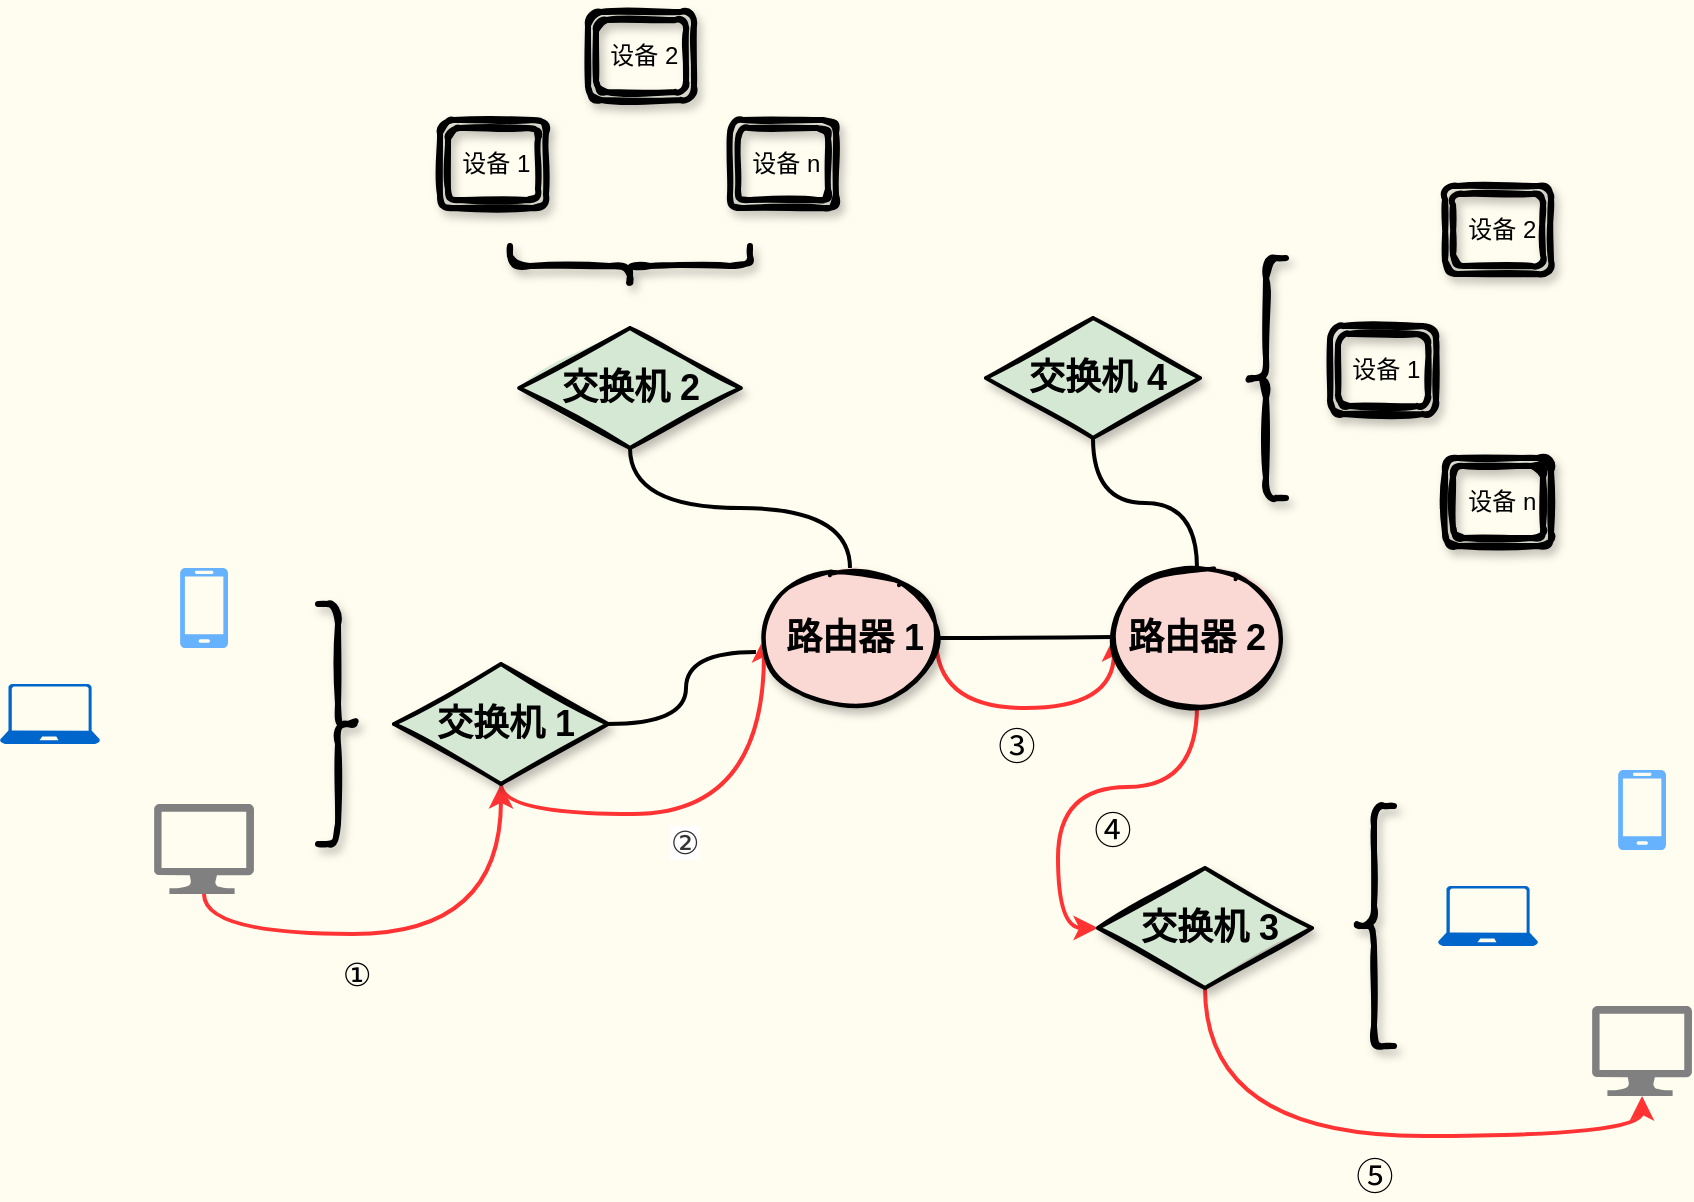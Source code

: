 <mxfile version="14.4.3" type="github">
  <diagram id="l8hXMBHkgcEJcSW0mbfh" name="Page-1">
    <mxGraphModel dx="1426" dy="800" grid="0" gridSize="10" guides="1" tooltips="1" connect="1" arrows="1" fold="1" page="1" pageScale="1" pageWidth="1169" pageHeight="827" background="#FFFDF0" math="0" shadow="0">
      <root>
        <mxCell id="0" />
        <mxCell id="1" parent="0" />
        <mxCell id="4Cnt78TRsHW3hThkRCCR-1" value="" style="pointerEvents=1;shadow=0;dashed=0;html=1;strokeColor=none;labelPosition=center;verticalLabelPosition=bottom;verticalAlign=top;align=center;fillColor=#66B2FF;shape=mxgraph.azure.mobile" parent="1" vertex="1">
          <mxGeometry x="223" y="339" width="24" height="40" as="geometry" />
        </mxCell>
        <mxCell id="4Cnt78TRsHW3hThkRCCR-56" style="edgeStyle=orthogonalEdgeStyle;curved=1;rounded=1;jumpStyle=arc;orthogonalLoop=1;jettySize=auto;html=1;exitX=0.5;exitY=1;exitDx=0;exitDy=0;exitPerimeter=0;entryX=0.5;entryY=1;entryDx=0;entryDy=0;endArrow=classic;endFill=1;strokeWidth=2;strokeColor=#FF3333;" parent="1" source="4Cnt78TRsHW3hThkRCCR-2" target="4Cnt78TRsHW3hThkRCCR-12" edge="1">
          <mxGeometry relative="1" as="geometry" />
        </mxCell>
        <mxCell id="4Cnt78TRsHW3hThkRCCR-2" value="" style="aspect=fixed;pointerEvents=1;shadow=0;dashed=0;html=1;strokeColor=none;labelPosition=center;verticalLabelPosition=bottom;verticalAlign=top;align=center;fillColor=#808080;shape=mxgraph.azure.computer" parent="1" vertex="1">
          <mxGeometry x="210" y="457" width="50" height="45" as="geometry" />
        </mxCell>
        <mxCell id="4Cnt78TRsHW3hThkRCCR-4" value="" style="aspect=fixed;pointerEvents=1;shadow=0;dashed=0;html=1;strokeColor=none;labelPosition=center;verticalLabelPosition=bottom;verticalAlign=top;align=center;fillColor=#0066CC;shape=mxgraph.azure.laptop" parent="1" vertex="1">
          <mxGeometry x="133" y="397" width="50" height="30" as="geometry" />
        </mxCell>
        <mxCell id="4Cnt78TRsHW3hThkRCCR-9" style="edgeStyle=orthogonalEdgeStyle;rounded=0;orthogonalLoop=1;jettySize=auto;html=1;exitX=0.5;exitY=1;exitDx=0;exitDy=0;exitPerimeter=0;" parent="1" source="4Cnt78TRsHW3hThkRCCR-4" target="4Cnt78TRsHW3hThkRCCR-4" edge="1">
          <mxGeometry relative="1" as="geometry" />
        </mxCell>
        <mxCell id="4Cnt78TRsHW3hThkRCCR-64" style="edgeStyle=orthogonalEdgeStyle;curved=1;rounded=1;jumpStyle=arc;orthogonalLoop=1;jettySize=auto;html=1;exitX=0.5;exitY=1;exitDx=0;exitDy=0;entryX=0;entryY=0.5;entryDx=0;entryDy=0;endArrow=classic;endFill=1;strokeWidth=2;fontSize=16;strokeColor=#FF3333;" parent="1" source="4Cnt78TRsHW3hThkRCCR-12" target="4Cnt78TRsHW3hThkRCCR-22" edge="1">
          <mxGeometry relative="1" as="geometry">
            <Array as="points">
              <mxPoint x="515" y="462" />
            </Array>
          </mxGeometry>
        </mxCell>
        <mxCell id="4Cnt78TRsHW3hThkRCCR-98" style="edgeStyle=orthogonalEdgeStyle;curved=1;rounded=1;jumpStyle=arc;orthogonalLoop=1;jettySize=auto;html=1;exitX=1;exitY=0.5;exitDx=0;exitDy=0;entryX=-0.047;entryY=0.6;entryDx=0;entryDy=0;entryPerimeter=0;endArrow=none;endFill=0;strokeWidth=2;fontSize=16;" parent="1" source="4Cnt78TRsHW3hThkRCCR-12" target="4Cnt78TRsHW3hThkRCCR-22" edge="1">
          <mxGeometry relative="1" as="geometry" />
        </mxCell>
        <mxCell id="4Cnt78TRsHW3hThkRCCR-12" value="&lt;b&gt;&lt;font style=&quot;font-size: 18px&quot;&gt;&amp;nbsp;交换机 1&lt;/font&gt;&lt;/b&gt;" style="rhombus;whiteSpace=wrap;html=1;strokeWidth=2;fillWeight=-1;hachureGap=8;fillStyle=solid;sketch=1;shadow=1;glass=0;fillColor=#d5e8d4;" parent="1" vertex="1">
          <mxGeometry x="330" y="387" width="107" height="60" as="geometry" />
        </mxCell>
        <mxCell id="4Cnt78TRsHW3hThkRCCR-15" value="" style="shape=curlyBracket;whiteSpace=wrap;html=1;rounded=1;shadow=1;glass=0;sketch=1;strokeWidth=3;fillColor=#B9E0A5;direction=west;size=0.5;" parent="1" vertex="1">
          <mxGeometry x="292" y="357" width="20" height="120" as="geometry" />
        </mxCell>
        <mxCell id="4Cnt78TRsHW3hThkRCCR-28" value="" style="edgeStyle=orthogonalEdgeStyle;rounded=1;jumpStyle=arc;orthogonalLoop=1;jettySize=auto;html=1;strokeWidth=2;curved=1;endArrow=none;endFill=0;" parent="1" source="4Cnt78TRsHW3hThkRCCR-22" target="4Cnt78TRsHW3hThkRCCR-27" edge="1">
          <mxGeometry relative="1" as="geometry" />
        </mxCell>
        <mxCell id="4Cnt78TRsHW3hThkRCCR-36" style="edgeStyle=orthogonalEdgeStyle;curved=1;rounded=1;jumpStyle=arc;orthogonalLoop=1;jettySize=auto;html=1;exitX=0.5;exitY=0;exitDx=0;exitDy=0;entryX=0.5;entryY=1;entryDx=0;entryDy=0;endArrow=none;endFill=0;strokeWidth=2;" parent="1" source="4Cnt78TRsHW3hThkRCCR-22" target="4Cnt78TRsHW3hThkRCCR-29" edge="1">
          <mxGeometry relative="1" as="geometry" />
        </mxCell>
        <mxCell id="4Cnt78TRsHW3hThkRCCR-99" style="edgeStyle=orthogonalEdgeStyle;curved=1;rounded=1;jumpStyle=arc;orthogonalLoop=1;jettySize=auto;html=1;exitX=1;exitY=0.5;exitDx=0;exitDy=0;endArrow=classic;endFill=1;strokeWidth=2;fontSize=16;strokeColor=#FF3333;" parent="1" source="4Cnt78TRsHW3hThkRCCR-22" target="4Cnt78TRsHW3hThkRCCR-27" edge="1">
          <mxGeometry relative="1" as="geometry">
            <Array as="points">
              <mxPoint x="601" y="409" />
              <mxPoint x="690" y="409" />
            </Array>
          </mxGeometry>
        </mxCell>
        <mxCell id="4Cnt78TRsHW3hThkRCCR-22" value="&lt;b&gt;&lt;font style=&quot;font-size: 18px&quot;&gt;&amp;nbsp;路由器 1&lt;/font&gt;&lt;/b&gt;" style="ellipse;whiteSpace=wrap;html=1;strokeWidth=2;fillWeight=2;hachureGap=8;fillStyle=solid;sketch=1;shadow=1;glass=0;fillColor=#fad9d5;" parent="1" vertex="1">
          <mxGeometry x="515" y="339" width="86" height="70" as="geometry" />
        </mxCell>
        <mxCell id="4Cnt78TRsHW3hThkRCCR-96" style="edgeStyle=orthogonalEdgeStyle;curved=1;rounded=1;jumpStyle=arc;orthogonalLoop=1;jettySize=auto;html=1;exitX=0.5;exitY=0;exitDx=0;exitDy=0;entryX=0.5;entryY=1;entryDx=0;entryDy=0;endArrow=none;endFill=0;strokeWidth=2;fontSize=16;" parent="1" source="4Cnt78TRsHW3hThkRCCR-27" target="4Cnt78TRsHW3hThkRCCR-80" edge="1">
          <mxGeometry relative="1" as="geometry" />
        </mxCell>
        <mxCell id="4Cnt78TRsHW3hThkRCCR-105" style="edgeStyle=orthogonalEdgeStyle;curved=1;rounded=1;jumpStyle=arc;orthogonalLoop=1;jettySize=auto;html=1;exitX=0.5;exitY=1;exitDx=0;exitDy=0;entryX=0;entryY=0.5;entryDx=0;entryDy=0;endArrow=classic;endFill=1;strokeWidth=2;fontSize=16;strokeColor=#FF3333;" parent="1" source="4Cnt78TRsHW3hThkRCCR-27" target="4Cnt78TRsHW3hThkRCCR-37" edge="1">
          <mxGeometry relative="1" as="geometry" />
        </mxCell>
        <mxCell id="4Cnt78TRsHW3hThkRCCR-27" value="&lt;b&gt;&lt;font style=&quot;font-size: 18px&quot;&gt;路由器 2&lt;/font&gt;&lt;/b&gt;" style="ellipse;whiteSpace=wrap;html=1;strokeWidth=2;fillWeight=2;hachureGap=8;fillStyle=solid;sketch=1;shadow=1;glass=0;fillColor=#fad9d5;" parent="1" vertex="1">
          <mxGeometry x="690" y="339" width="83" height="69" as="geometry" />
        </mxCell>
        <mxCell id="4Cnt78TRsHW3hThkRCCR-29" value="&lt;b&gt;&lt;font style=&quot;font-size: 18px&quot;&gt;交换机 2&lt;/font&gt;&lt;/b&gt;" style="rhombus;whiteSpace=wrap;html=1;strokeWidth=2;fillWeight=-1;hachureGap=8;fillStyle=solid;sketch=1;shadow=1;glass=0;fillColor=#d5e8d4;" parent="1" vertex="1">
          <mxGeometry x="392.63" y="219" width="110.75" height="60" as="geometry" />
        </mxCell>
        <mxCell id="4Cnt78TRsHW3hThkRCCR-76" style="edgeStyle=orthogonalEdgeStyle;curved=1;rounded=1;jumpStyle=arc;orthogonalLoop=1;jettySize=auto;html=1;exitX=0.5;exitY=1;exitDx=0;exitDy=0;entryX=0.5;entryY=1;entryDx=0;entryDy=0;entryPerimeter=0;endArrow=classic;endFill=1;strokeWidth=2;fontSize=16;strokeColor=#FF3333;" parent="1" source="4Cnt78TRsHW3hThkRCCR-37" target="4Cnt78TRsHW3hThkRCCR-51" edge="1">
          <mxGeometry relative="1" as="geometry" />
        </mxCell>
        <mxCell id="4Cnt78TRsHW3hThkRCCR-37" value="&lt;b&gt;&lt;font style=&quot;font-size: 18px&quot;&gt;&amp;nbsp;交换机 3&lt;/font&gt;&lt;/b&gt;" style="rhombus;whiteSpace=wrap;html=1;strokeWidth=2;fillWeight=-1;hachureGap=8;fillStyle=solid;sketch=1;shadow=1;glass=0;fillColor=#d5e8d4;" parent="1" vertex="1">
          <mxGeometry x="682" y="489" width="107" height="60" as="geometry" />
        </mxCell>
        <mxCell id="4Cnt78TRsHW3hThkRCCR-39" value="" style="shape=curlyBracket;whiteSpace=wrap;html=1;rounded=1;shadow=1;glass=0;sketch=1;strokeWidth=3;fillColor=#FFCCCC;direction=north;" parent="1" vertex="1">
          <mxGeometry x="388" y="178" width="120" height="20" as="geometry" />
        </mxCell>
        <mxCell id="4Cnt78TRsHW3hThkRCCR-40" value="&amp;nbsp;设备 1" style="shape=ext;double=1;rounded=1;whiteSpace=wrap;html=1;shadow=1;glass=0;sketch=1;strokeWidth=3;fillColor=none;" parent="1" vertex="1">
          <mxGeometry x="353" y="115" width="53" height="44" as="geometry" />
        </mxCell>
        <mxCell id="4Cnt78TRsHW3hThkRCCR-41" value="&amp;nbsp;设备 2" style="shape=ext;double=1;rounded=1;whiteSpace=wrap;html=1;shadow=1;glass=0;sketch=1;strokeWidth=3;fillColor=none;" parent="1" vertex="1">
          <mxGeometry x="427" y="61" width="53" height="44" as="geometry" />
        </mxCell>
        <mxCell id="4Cnt78TRsHW3hThkRCCR-42" value="&amp;nbsp;设备 n" style="shape=ext;double=1;rounded=1;whiteSpace=wrap;html=1;shadow=1;glass=0;sketch=1;strokeWidth=3;fillColor=none;" parent="1" vertex="1">
          <mxGeometry x="498" y="115" width="53" height="44" as="geometry" />
        </mxCell>
        <mxCell id="4Cnt78TRsHW3hThkRCCR-49" value="" style="shape=curlyBracket;whiteSpace=wrap;html=1;rounded=1;shadow=1;glass=0;sketch=1;strokeWidth=3;fillColor=#B9E0A5;direction=east;size=0.5;" parent="1" vertex="1">
          <mxGeometry x="810" y="458" width="20" height="120" as="geometry" />
        </mxCell>
        <mxCell id="4Cnt78TRsHW3hThkRCCR-50" value="" style="pointerEvents=1;shadow=0;dashed=0;html=1;strokeColor=none;labelPosition=center;verticalLabelPosition=bottom;verticalAlign=top;align=center;fillColor=#66B2FF;shape=mxgraph.azure.mobile" parent="1" vertex="1">
          <mxGeometry x="942" y="440" width="24" height="40" as="geometry" />
        </mxCell>
        <mxCell id="4Cnt78TRsHW3hThkRCCR-51" value="" style="aspect=fixed;pointerEvents=1;shadow=0;dashed=0;html=1;strokeColor=none;labelPosition=center;verticalLabelPosition=bottom;verticalAlign=top;align=center;fillColor=#808080;shape=mxgraph.azure.computer" parent="1" vertex="1">
          <mxGeometry x="929" y="558" width="50" height="45" as="geometry" />
        </mxCell>
        <mxCell id="4Cnt78TRsHW3hThkRCCR-52" value="" style="aspect=fixed;pointerEvents=1;shadow=0;dashed=0;html=1;strokeColor=none;labelPosition=center;verticalLabelPosition=bottom;verticalAlign=top;align=center;fillColor=#0066CC;shape=mxgraph.azure.laptop" parent="1" vertex="1">
          <mxGeometry x="852" y="498" width="50" height="30" as="geometry" />
        </mxCell>
        <mxCell id="4Cnt78TRsHW3hThkRCCR-53" style="edgeStyle=orthogonalEdgeStyle;rounded=0;orthogonalLoop=1;jettySize=auto;html=1;exitX=0.5;exitY=1;exitDx=0;exitDy=0;exitPerimeter=0;" parent="1" source="4Cnt78TRsHW3hThkRCCR-52" target="4Cnt78TRsHW3hThkRCCR-52" edge="1">
          <mxGeometry relative="1" as="geometry" />
        </mxCell>
        <mxCell id="4Cnt78TRsHW3hThkRCCR-58" value="①" style="text;html=1;align=center;verticalAlign=middle;resizable=0;points=[];autosize=1;fontSize=16;" parent="1" vertex="1">
          <mxGeometry x="298" y="530" width="26" height="23" as="geometry" />
        </mxCell>
        <mxCell id="4Cnt78TRsHW3hThkRCCR-59" value="" style="shape=image;html=1;verticalAlign=top;verticalLabelPosition=bottom;labelBackgroundColor=#ffffff;imageAspect=0;aspect=fixed;image=https://cdn3.iconfinder.com/data/icons/letters-and-numbers-1/32/letter_A_blue-128.png;shadow=1;glass=0;sketch=1;strokeWidth=3;fillColor=none;" parent="1" vertex="1">
          <mxGeometry x="226.5" y="467" width="17" height="17" as="geometry" />
        </mxCell>
        <mxCell id="4Cnt78TRsHW3hThkRCCR-62" value="" style="shape=image;html=1;verticalAlign=top;verticalLabelPosition=bottom;labelBackgroundColor=#ffffff;imageAspect=0;aspect=fixed;image=https://cdn3.iconfinder.com/data/icons/letters-and-numbers-1/32/letter_B_blue-128.png;shadow=1;glass=0;sketch=1;strokeWidth=3;fillColor=none;" parent="1" vertex="1">
          <mxGeometry x="945.5" y="568" width="17" height="17" as="geometry" />
        </mxCell>
        <mxCell id="4Cnt78TRsHW3hThkRCCR-65" value="&lt;span style=&quot;color: rgb(51 , 51 , 51) ; background-color: rgb(255 , 255 , 255)&quot;&gt;&lt;font style=&quot;font-size: 16px&quot;&gt;②&lt;/font&gt;&lt;/span&gt;" style="text;html=1;align=center;verticalAlign=middle;resizable=0;points=[];autosize=1;fontSize=16;" parent="1" vertex="1">
          <mxGeometry x="462" y="464" width="26" height="23" as="geometry" />
        </mxCell>
        <mxCell id="4Cnt78TRsHW3hThkRCCR-80" value="&lt;b&gt;&lt;font style=&quot;font-size: 18px&quot;&gt;&amp;nbsp;交换机 4&lt;/font&gt;&lt;/b&gt;" style="rhombus;whiteSpace=wrap;html=1;strokeWidth=2;fillWeight=-1;hachureGap=8;fillStyle=solid;sketch=1;shadow=1;glass=0;fillColor=#d5e8d4;" parent="1" vertex="1">
          <mxGeometry x="626" y="214" width="107" height="60" as="geometry" />
        </mxCell>
        <mxCell id="4Cnt78TRsHW3hThkRCCR-92" value="" style="shape=curlyBracket;whiteSpace=wrap;html=1;rounded=1;shadow=1;glass=0;sketch=1;strokeWidth=3;fillColor=#FFCCCC;direction=east;" parent="1" vertex="1">
          <mxGeometry x="756" y="184" width="20" height="120" as="geometry" />
        </mxCell>
        <mxCell id="4Cnt78TRsHW3hThkRCCR-93" value="&amp;nbsp;设备 1" style="shape=ext;double=1;rounded=1;whiteSpace=wrap;html=1;shadow=1;glass=0;sketch=1;strokeWidth=3;fillColor=none;" parent="1" vertex="1">
          <mxGeometry x="798" y="218" width="53" height="44" as="geometry" />
        </mxCell>
        <mxCell id="4Cnt78TRsHW3hThkRCCR-94" value="&amp;nbsp;设备 2" style="shape=ext;double=1;rounded=1;whiteSpace=wrap;html=1;shadow=1;glass=0;sketch=1;strokeWidth=3;fillColor=none;" parent="1" vertex="1">
          <mxGeometry x="855.5" y="148" width="53" height="44" as="geometry" />
        </mxCell>
        <mxCell id="4Cnt78TRsHW3hThkRCCR-95" value="&amp;nbsp;设备 n" style="shape=ext;double=1;rounded=1;whiteSpace=wrap;html=1;shadow=1;glass=0;sketch=1;strokeWidth=3;fillColor=none;" parent="1" vertex="1">
          <mxGeometry x="855.5" y="284" width="53" height="44" as="geometry" />
        </mxCell>
        <mxCell id="4Cnt78TRsHW3hThkRCCR-100" value="&lt;br/&gt;&lt;br/&gt;&lt;br/&gt;&lt;br/&gt;&lt;br/&gt;&lt;br/&gt;&lt;br/&gt;&lt;p style=&quot;margin: 0in ; font-family: &amp;#34;microsoft yahei&amp;#34; ; font-size: 14.0pt&quot; lang=&quot;zh-CN&quot;&gt;③&lt;/p&gt;" style="text;html=1;align=center;verticalAlign=middle;resizable=0;points=[];autosize=1;fontSize=16;" parent="1" vertex="1">
          <mxGeometry x="626" y="284" width="29" height="156" as="geometry" />
        </mxCell>
        <mxCell id="4Cnt78TRsHW3hThkRCCR-106" value="&lt;br/&gt;&lt;br/&gt;&lt;br/&gt;&lt;br/&gt;&lt;br/&gt;&lt;br/&gt;&lt;br/&gt;&lt;p style=&quot;margin: 0in ; font-family: &amp;#34;microsoft yahei&amp;#34; ; font-size: 14.0pt&quot; lang=&quot;zh-CN&quot;&gt;④&lt;/p&gt;" style="text;html=1;align=center;verticalAlign=middle;resizable=0;points=[];autosize=1;fontSize=16;" parent="1" vertex="1">
          <mxGeometry x="674" y="326" width="29" height="156" as="geometry" />
        </mxCell>
        <mxCell id="4Cnt78TRsHW3hThkRCCR-107" value="&lt;br/&gt;&lt;br/&gt;&lt;br/&gt;&lt;br/&gt;&lt;br/&gt;&lt;br/&gt;&lt;br/&gt;&lt;p style=&quot;margin: 0in ; font-family: &amp;#34;microsoft yahei&amp;#34; ; font-size: 14.0pt&quot; lang=&quot;zh-CN&quot;&gt;⑤&lt;/p&gt;" style="text;html=1;align=center;verticalAlign=middle;resizable=0;points=[];autosize=1;fontSize=16;" parent="1" vertex="1">
          <mxGeometry x="805.5" y="498.5" width="29" height="156" as="geometry" />
        </mxCell>
      </root>
    </mxGraphModel>
  </diagram>
</mxfile>
